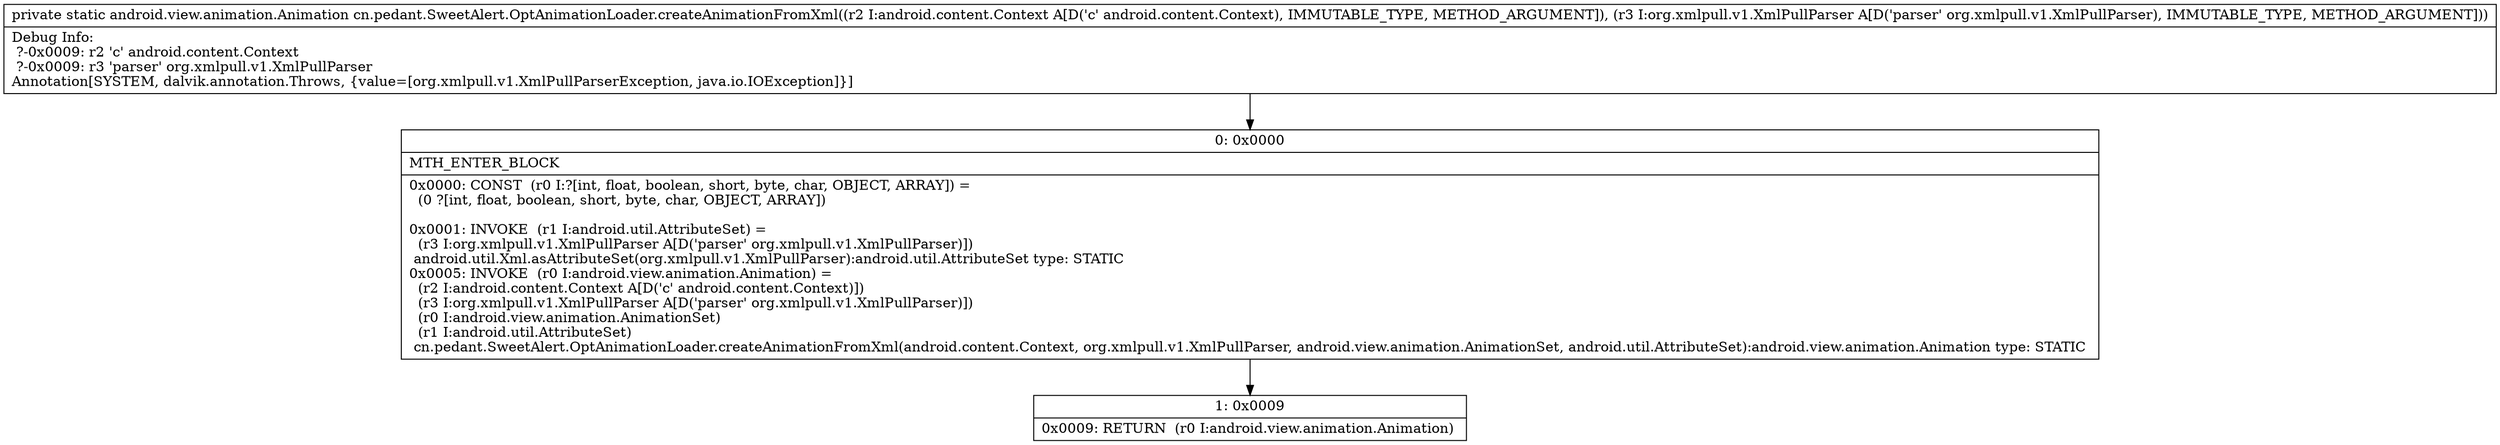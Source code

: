 digraph "CFG forcn.pedant.SweetAlert.OptAnimationLoader.createAnimationFromXml(Landroid\/content\/Context;Lorg\/xmlpull\/v1\/XmlPullParser;)Landroid\/view\/animation\/Animation;" {
Node_0 [shape=record,label="{0\:\ 0x0000|MTH_ENTER_BLOCK\l|0x0000: CONST  (r0 I:?[int, float, boolean, short, byte, char, OBJECT, ARRAY]) = \l  (0 ?[int, float, boolean, short, byte, char, OBJECT, ARRAY])\l \l0x0001: INVOKE  (r1 I:android.util.AttributeSet) = \l  (r3 I:org.xmlpull.v1.XmlPullParser A[D('parser' org.xmlpull.v1.XmlPullParser)])\l android.util.Xml.asAttributeSet(org.xmlpull.v1.XmlPullParser):android.util.AttributeSet type: STATIC \l0x0005: INVOKE  (r0 I:android.view.animation.Animation) = \l  (r2 I:android.content.Context A[D('c' android.content.Context)])\l  (r3 I:org.xmlpull.v1.XmlPullParser A[D('parser' org.xmlpull.v1.XmlPullParser)])\l  (r0 I:android.view.animation.AnimationSet)\l  (r1 I:android.util.AttributeSet)\l cn.pedant.SweetAlert.OptAnimationLoader.createAnimationFromXml(android.content.Context, org.xmlpull.v1.XmlPullParser, android.view.animation.AnimationSet, android.util.AttributeSet):android.view.animation.Animation type: STATIC \l}"];
Node_1 [shape=record,label="{1\:\ 0x0009|0x0009: RETURN  (r0 I:android.view.animation.Animation) \l}"];
MethodNode[shape=record,label="{private static android.view.animation.Animation cn.pedant.SweetAlert.OptAnimationLoader.createAnimationFromXml((r2 I:android.content.Context A[D('c' android.content.Context), IMMUTABLE_TYPE, METHOD_ARGUMENT]), (r3 I:org.xmlpull.v1.XmlPullParser A[D('parser' org.xmlpull.v1.XmlPullParser), IMMUTABLE_TYPE, METHOD_ARGUMENT]))  | Debug Info:\l  ?\-0x0009: r2 'c' android.content.Context\l  ?\-0x0009: r3 'parser' org.xmlpull.v1.XmlPullParser\lAnnotation[SYSTEM, dalvik.annotation.Throws, \{value=[org.xmlpull.v1.XmlPullParserException, java.io.IOException]\}]\l}"];
MethodNode -> Node_0;
Node_0 -> Node_1;
}

